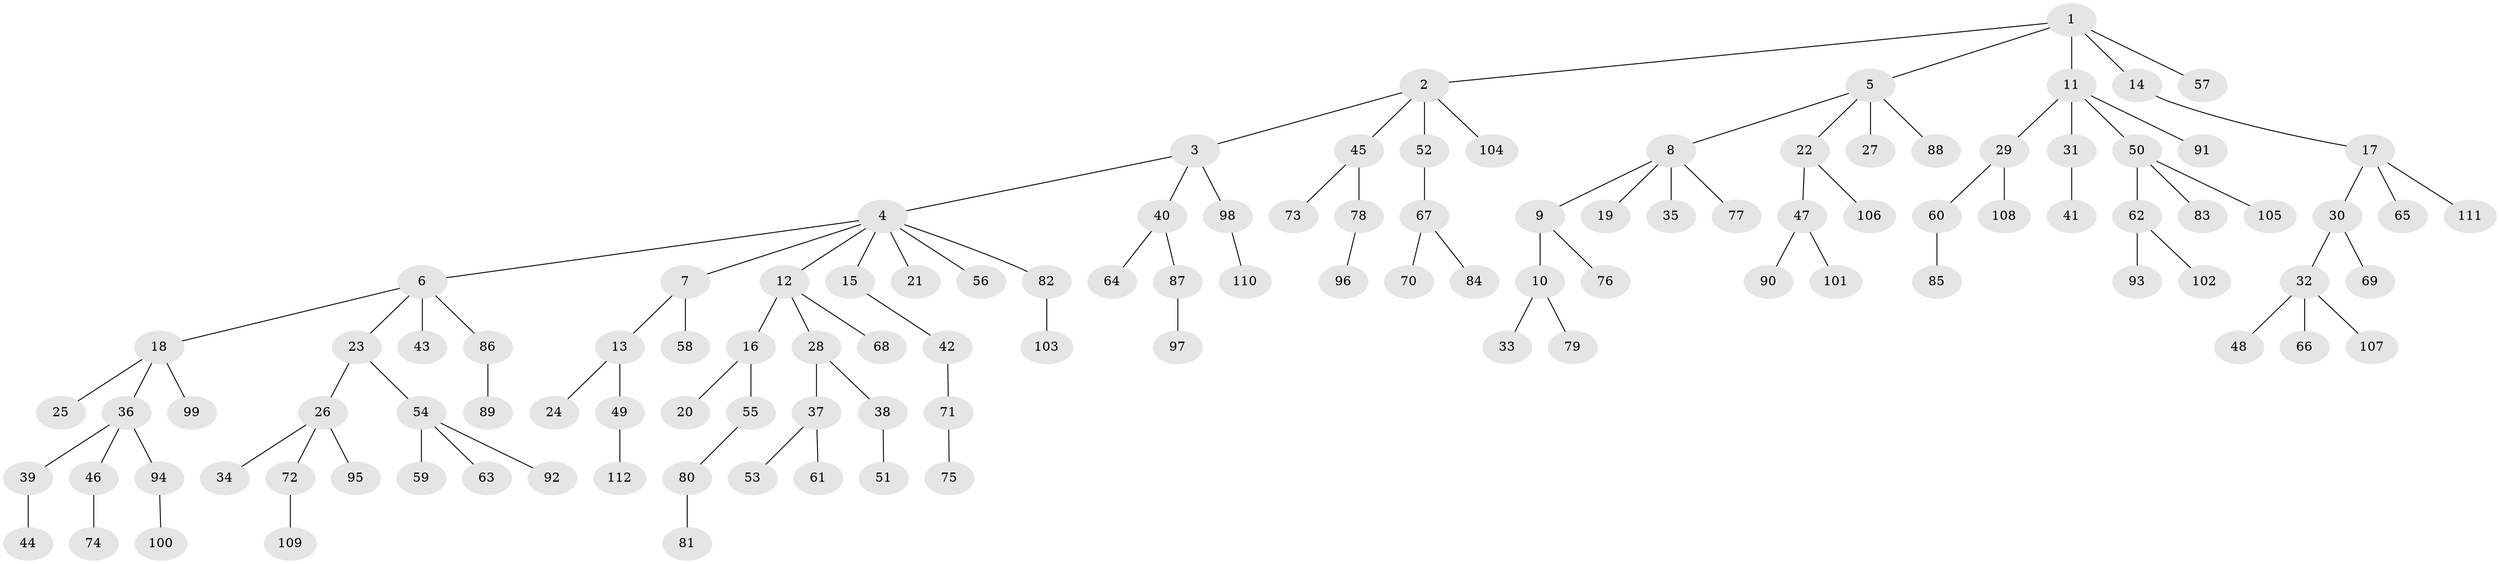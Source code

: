 // coarse degree distribution, {8: 0.01282051282051282, 10: 0.01282051282051282, 4: 0.05128205128205128, 5: 0.01282051282051282, 2: 0.15384615384615385, 6: 0.02564102564102564, 3: 0.14102564102564102, 1: 0.5897435897435898}
// Generated by graph-tools (version 1.1) at 2025/42/03/06/25 10:42:02]
// undirected, 112 vertices, 111 edges
graph export_dot {
graph [start="1"]
  node [color=gray90,style=filled];
  1;
  2;
  3;
  4;
  5;
  6;
  7;
  8;
  9;
  10;
  11;
  12;
  13;
  14;
  15;
  16;
  17;
  18;
  19;
  20;
  21;
  22;
  23;
  24;
  25;
  26;
  27;
  28;
  29;
  30;
  31;
  32;
  33;
  34;
  35;
  36;
  37;
  38;
  39;
  40;
  41;
  42;
  43;
  44;
  45;
  46;
  47;
  48;
  49;
  50;
  51;
  52;
  53;
  54;
  55;
  56;
  57;
  58;
  59;
  60;
  61;
  62;
  63;
  64;
  65;
  66;
  67;
  68;
  69;
  70;
  71;
  72;
  73;
  74;
  75;
  76;
  77;
  78;
  79;
  80;
  81;
  82;
  83;
  84;
  85;
  86;
  87;
  88;
  89;
  90;
  91;
  92;
  93;
  94;
  95;
  96;
  97;
  98;
  99;
  100;
  101;
  102;
  103;
  104;
  105;
  106;
  107;
  108;
  109;
  110;
  111;
  112;
  1 -- 2;
  1 -- 5;
  1 -- 11;
  1 -- 14;
  1 -- 57;
  2 -- 3;
  2 -- 45;
  2 -- 52;
  2 -- 104;
  3 -- 4;
  3 -- 40;
  3 -- 98;
  4 -- 6;
  4 -- 7;
  4 -- 12;
  4 -- 15;
  4 -- 21;
  4 -- 56;
  4 -- 82;
  5 -- 8;
  5 -- 22;
  5 -- 27;
  5 -- 88;
  6 -- 18;
  6 -- 23;
  6 -- 43;
  6 -- 86;
  7 -- 13;
  7 -- 58;
  8 -- 9;
  8 -- 19;
  8 -- 35;
  8 -- 77;
  9 -- 10;
  9 -- 76;
  10 -- 33;
  10 -- 79;
  11 -- 29;
  11 -- 31;
  11 -- 50;
  11 -- 91;
  12 -- 16;
  12 -- 28;
  12 -- 68;
  13 -- 24;
  13 -- 49;
  14 -- 17;
  15 -- 42;
  16 -- 20;
  16 -- 55;
  17 -- 30;
  17 -- 65;
  17 -- 111;
  18 -- 25;
  18 -- 36;
  18 -- 99;
  22 -- 47;
  22 -- 106;
  23 -- 26;
  23 -- 54;
  26 -- 34;
  26 -- 72;
  26 -- 95;
  28 -- 37;
  28 -- 38;
  29 -- 60;
  29 -- 108;
  30 -- 32;
  30 -- 69;
  31 -- 41;
  32 -- 48;
  32 -- 66;
  32 -- 107;
  36 -- 39;
  36 -- 46;
  36 -- 94;
  37 -- 53;
  37 -- 61;
  38 -- 51;
  39 -- 44;
  40 -- 64;
  40 -- 87;
  42 -- 71;
  45 -- 73;
  45 -- 78;
  46 -- 74;
  47 -- 90;
  47 -- 101;
  49 -- 112;
  50 -- 62;
  50 -- 83;
  50 -- 105;
  52 -- 67;
  54 -- 59;
  54 -- 63;
  54 -- 92;
  55 -- 80;
  60 -- 85;
  62 -- 93;
  62 -- 102;
  67 -- 70;
  67 -- 84;
  71 -- 75;
  72 -- 109;
  78 -- 96;
  80 -- 81;
  82 -- 103;
  86 -- 89;
  87 -- 97;
  94 -- 100;
  98 -- 110;
}

